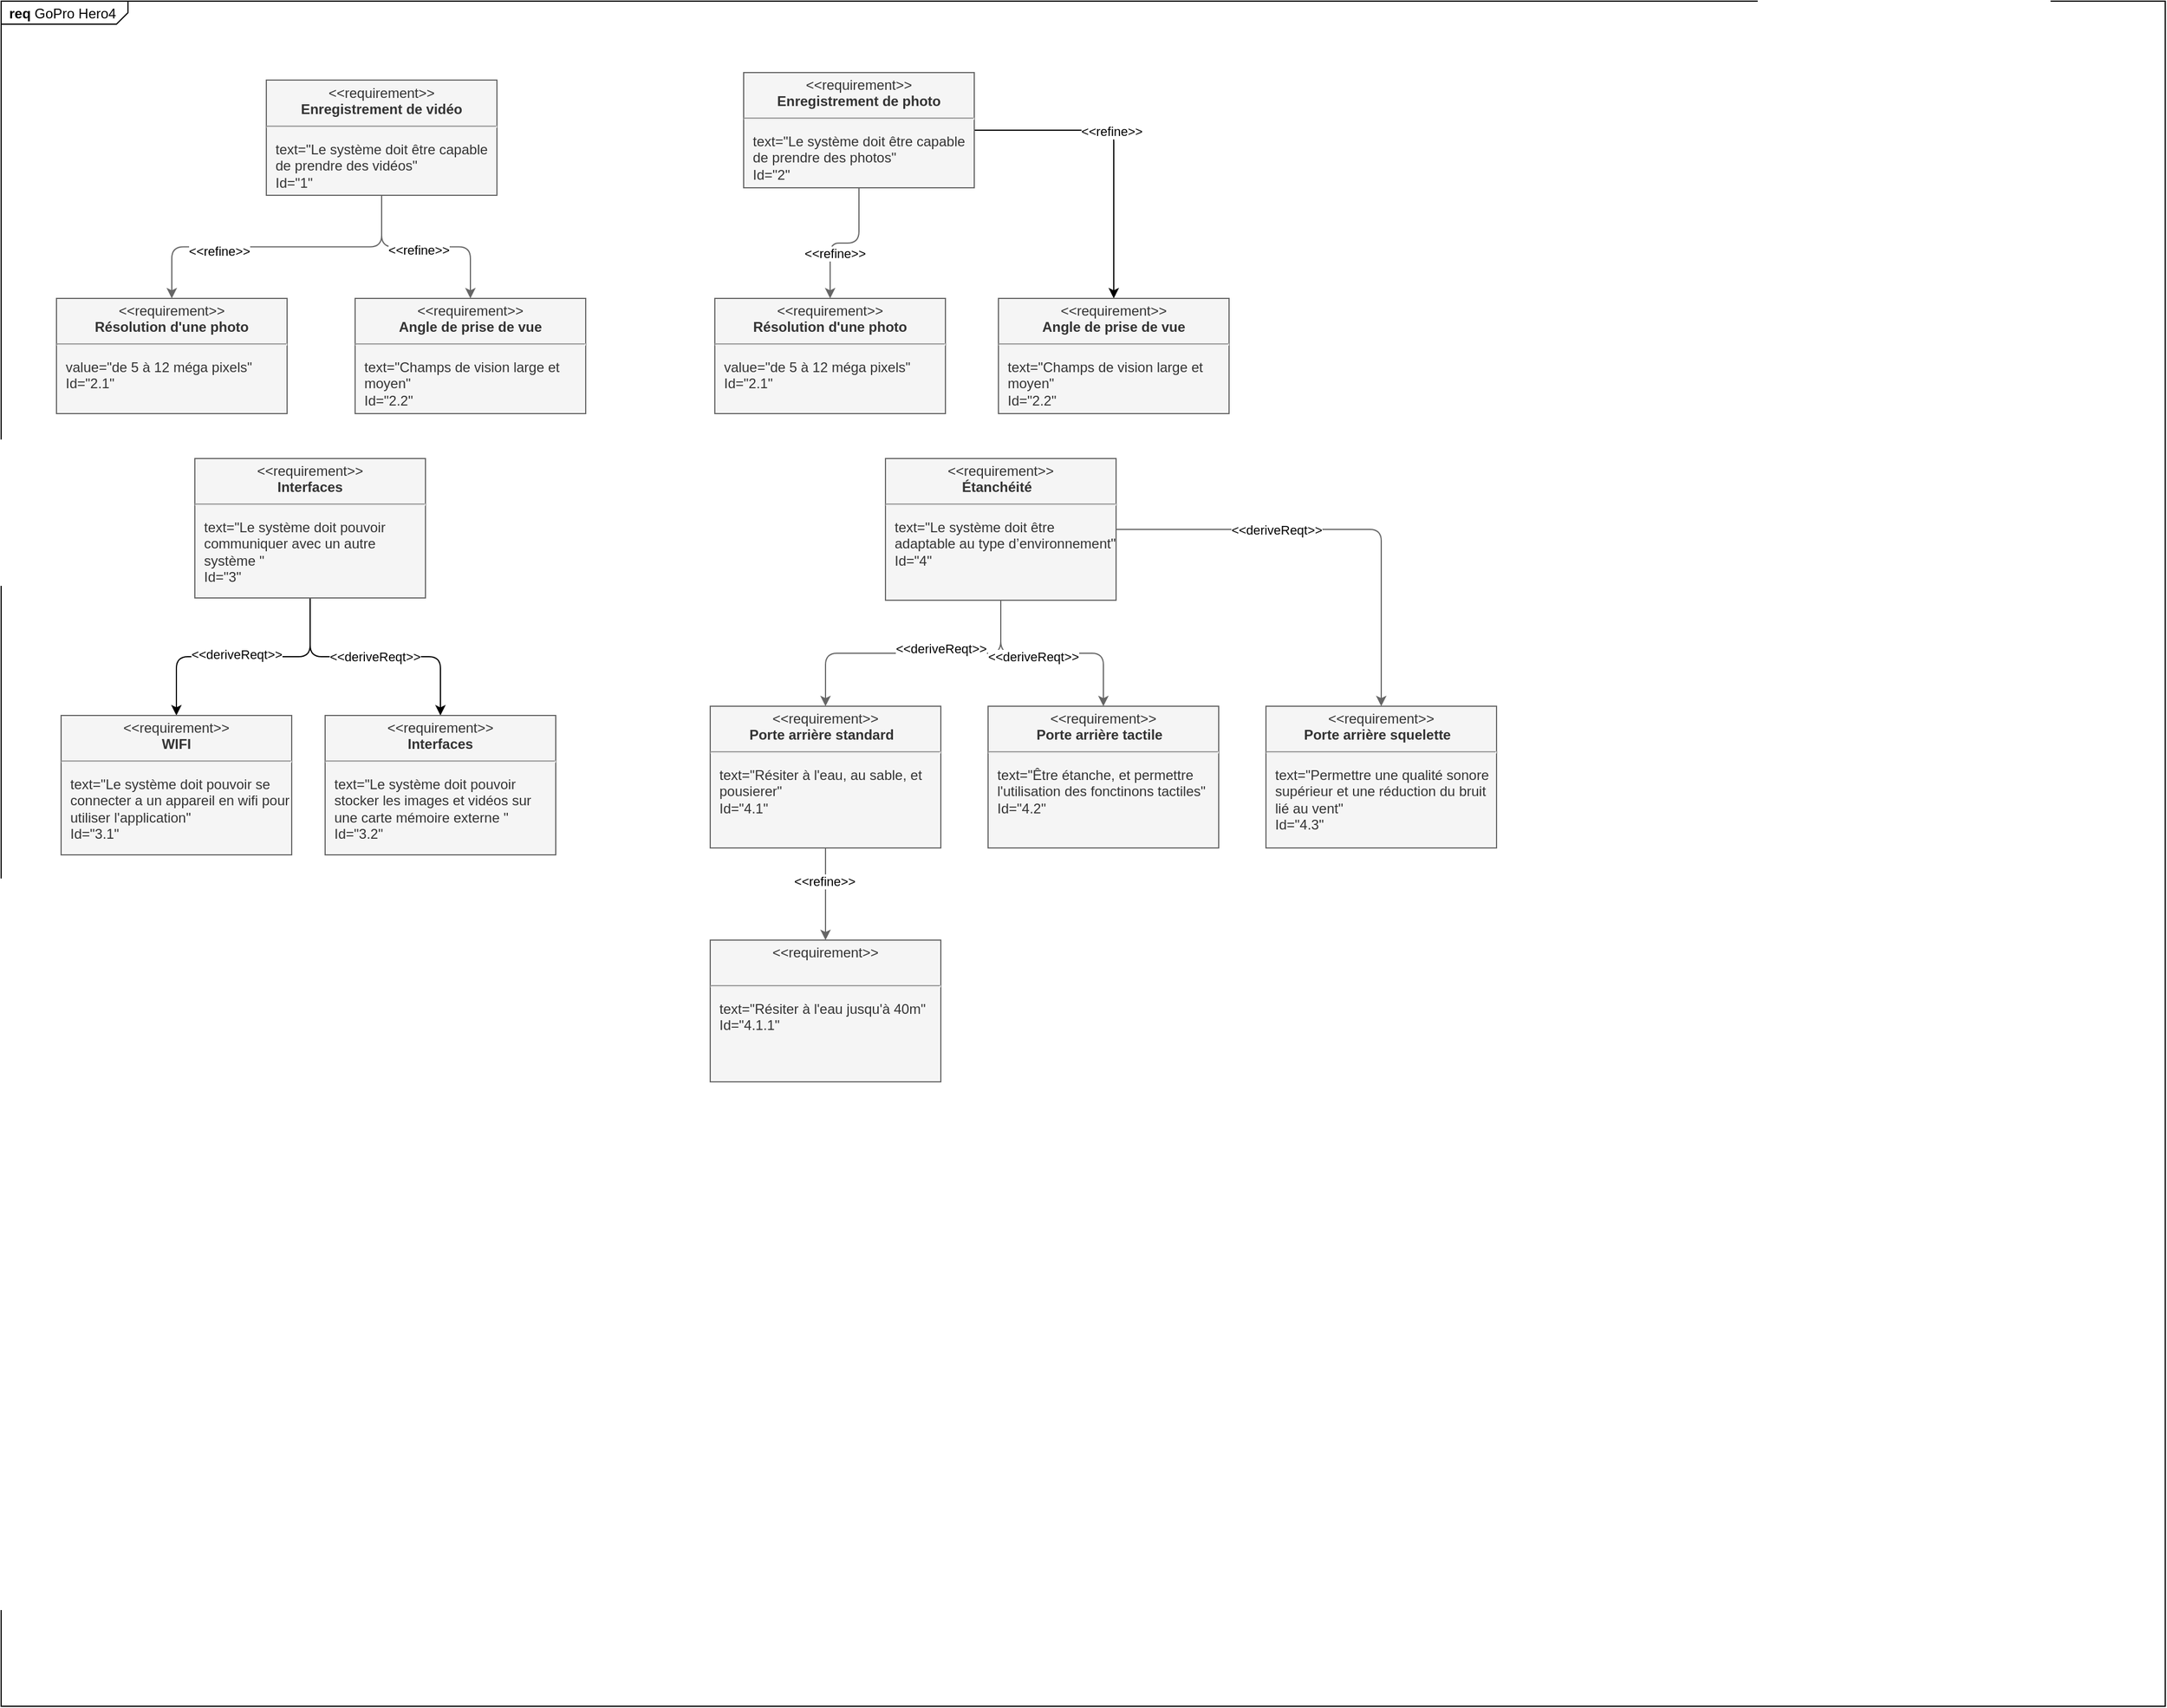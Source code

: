 <mxfile version="20.5.1" type="github">
  <diagram id="C5RBs43oDa-KdzZeNtuy" name="Page-1">
    <mxGraphModel dx="958" dy="582" grid="0" gridSize="10" guides="1" tooltips="1" connect="1" arrows="1" fold="1" page="1" pageScale="1" pageWidth="1169" pageHeight="827" math="0" shadow="0">
      <root>
        <mxCell id="WIyWlLk6GJQsqaUBKTNV-0" />
        <mxCell id="WIyWlLk6GJQsqaUBKTNV-1" parent="WIyWlLk6GJQsqaUBKTNV-0" />
        <mxCell id="ELqKi8mQ-WgYYUr_jMLe-0" value="&lt;p style=&quot;margin:0px;margin-top:4px;margin-left:7px;text-align:left;&quot;&gt;&lt;b style=&quot;&quot;&gt;req&lt;/b&gt;&amp;nbsp;GoPro Hero4&lt;/p&gt;" style="html=1;shape=mxgraph.sysml.package;overflow=fill;labelX=110;strokeWidth=1;align=center;fillStyle=auto;" parent="WIyWlLk6GJQsqaUBKTNV-1" vertex="1">
          <mxGeometry x="15" y="34" width="1877" height="1480" as="geometry" />
        </mxCell>
        <mxCell id="Wrytnn33GgdVoqecjcuj-0" value="&lt;p style=&quot;margin:0px;margin-top:4px;text-align:center;&quot;&gt;&amp;lt;&amp;lt;requirement&amp;gt;&amp;gt;&lt;br&gt;&lt;b&gt;Enregistrement de vidéo&lt;/b&gt;&lt;br&gt;&lt;/p&gt;&lt;hr&gt;&lt;p&gt;&lt;/p&gt;&lt;p style=&quot;margin:0px;margin-left:8px;text-align:left;&quot;&gt;text=&quot;Le système doit être capable de prendre des vidéos&quot;&lt;br&gt;Id=&quot;1&quot;&lt;/p&gt;" style="shape=rect;overflow=fill;html=1;whiteSpace=wrap;align=center;strokeWidth=1;fillColor=#f5f5f5;fontColor=#333333;strokeColor=#666666;" vertex="1" parent="WIyWlLk6GJQsqaUBKTNV-1">
          <mxGeometry x="245" y="102.5" width="200" height="100" as="geometry" />
        </mxCell>
        <mxCell id="Wrytnn33GgdVoqecjcuj-4" value="" style="rounded=1;orthogonalLoop=1;jettySize=auto;html=1;fillColor=#f5f5f5;strokeColor=#666666;edgeStyle=orthogonalEdgeStyle;" edge="1" parent="WIyWlLk6GJQsqaUBKTNV-1" source="Wrytnn33GgdVoqecjcuj-1" target="Wrytnn33GgdVoqecjcuj-3">
          <mxGeometry relative="1" as="geometry" />
        </mxCell>
        <mxCell id="Wrytnn33GgdVoqecjcuj-7" value="&amp;lt;&amp;lt;refine&amp;gt;&amp;gt;" style="edgeLabel;html=1;align=center;verticalAlign=middle;resizable=0;points=[];labelBackgroundColor=default;" vertex="1" connectable="0" parent="Wrytnn33GgdVoqecjcuj-4">
          <mxGeometry x="0.37" y="4" relative="1" as="geometry">
            <mxPoint y="-1" as="offset" />
          </mxGeometry>
        </mxCell>
        <mxCell id="Wrytnn33GgdVoqecjcuj-9" value="" style="rounded=1;orthogonalLoop=1;jettySize=auto;html=1;edgeStyle=orthogonalEdgeStyle;" edge="1" parent="WIyWlLk6GJQsqaUBKTNV-1" source="Wrytnn33GgdVoqecjcuj-1" target="Wrytnn33GgdVoqecjcuj-8">
          <mxGeometry relative="1" as="geometry" />
        </mxCell>
        <mxCell id="Wrytnn33GgdVoqecjcuj-10" value="&amp;lt;&amp;lt;refine&amp;gt;&amp;gt;" style="edgeLabel;html=1;align=center;verticalAlign=middle;resizable=0;points=[];" vertex="1" connectable="0" parent="Wrytnn33GgdVoqecjcuj-9">
          <mxGeometry x="-0.09" y="-2" relative="1" as="geometry">
            <mxPoint as="offset" />
          </mxGeometry>
        </mxCell>
        <mxCell id="Wrytnn33GgdVoqecjcuj-1" value="&lt;p style=&quot;margin:0px;margin-top:4px;text-align:center;&quot;&gt;&amp;lt;&amp;lt;requirement&amp;gt;&amp;gt;&lt;br&gt;&lt;b&gt;Enregistrement de photo&lt;/b&gt;&lt;br&gt;&lt;/p&gt;&lt;hr&gt;&lt;p&gt;&lt;/p&gt;&lt;p style=&quot;margin:0px;margin-left:8px;text-align:left;&quot;&gt;text=&quot;Le système doit être capable de prendre des photos&quot;&lt;br&gt;Id=&quot;2&quot;&lt;br&gt;&lt;/p&gt;" style="shape=rect;overflow=fill;html=1;whiteSpace=wrap;align=center;strokeWidth=1;fillColor=#f5f5f5;fontColor=#333333;strokeColor=#666666;" vertex="1" parent="WIyWlLk6GJQsqaUBKTNV-1">
          <mxGeometry x="659" y="96" width="200" height="100" as="geometry" />
        </mxCell>
        <mxCell id="Wrytnn33GgdVoqecjcuj-3" value="&lt;p style=&quot;margin:0px;margin-top:4px;text-align:center;&quot;&gt;&amp;lt;&amp;lt;requirement&amp;gt;&amp;gt;&lt;br&gt;&lt;b&gt;Résolution d&#39;une photo&lt;/b&gt;&lt;br&gt;&lt;/p&gt;&lt;hr&gt;&lt;p&gt;&lt;/p&gt;&lt;p style=&quot;margin:0px;margin-left:8px;text-align:left;&quot;&gt;value=&quot;de 5 à 12 méga pixels&quot;&lt;br&gt;Id=&quot;2.1&quot;&lt;br&gt;&lt;/p&gt;" style="shape=rect;overflow=fill;html=1;whiteSpace=wrap;align=center;strokeWidth=1;fillColor=#f5f5f5;fontColor=#333333;strokeColor=#666666;" vertex="1" parent="WIyWlLk6GJQsqaUBKTNV-1">
          <mxGeometry x="634" y="292" width="200" height="100" as="geometry" />
        </mxCell>
        <mxCell id="Wrytnn33GgdVoqecjcuj-31" value="" style="edgeStyle=orthogonalEdgeStyle;shape=connector;rounded=1;orthogonalLoop=1;jettySize=auto;html=1;labelBackgroundColor=default;strokeColor=#666666;fontFamily=Helvetica;fontSize=11;fontColor=default;endArrow=classic;fillColor=#f5f5f5;" edge="1" parent="WIyWlLk6GJQsqaUBKTNV-1" source="Wrytnn33GgdVoqecjcuj-5" target="Wrytnn33GgdVoqecjcuj-30">
          <mxGeometry relative="1" as="geometry" />
        </mxCell>
        <mxCell id="Wrytnn33GgdVoqecjcuj-41" value="&amp;lt;&amp;lt;deriveReqt&amp;gt;&amp;gt;" style="edgeLabel;html=1;align=center;verticalAlign=middle;resizable=0;points=[];fontSize=11;fontFamily=Helvetica;fontColor=default;" vertex="1" connectable="0" parent="Wrytnn33GgdVoqecjcuj-31">
          <mxGeometry x="-0.192" y="-4" relative="1" as="geometry">
            <mxPoint as="offset" />
          </mxGeometry>
        </mxCell>
        <mxCell id="Wrytnn33GgdVoqecjcuj-33" value="" style="edgeStyle=orthogonalEdgeStyle;shape=connector;rounded=1;orthogonalLoop=1;jettySize=auto;html=1;labelBackgroundColor=default;strokeColor=#666666;fontFamily=Helvetica;fontSize=11;fontColor=default;endArrow=classic;fillColor=#f5f5f5;" edge="1" parent="WIyWlLk6GJQsqaUBKTNV-1" source="Wrytnn33GgdVoqecjcuj-5" target="Wrytnn33GgdVoqecjcuj-32">
          <mxGeometry relative="1" as="geometry" />
        </mxCell>
        <mxCell id="Wrytnn33GgdVoqecjcuj-42" value="&amp;lt;&amp;lt;deriveReqt&amp;gt;&amp;gt;" style="edgeLabel;html=1;align=center;verticalAlign=middle;resizable=0;points=[];fontSize=11;fontFamily=Helvetica;fontColor=default;" vertex="1" connectable="0" parent="Wrytnn33GgdVoqecjcuj-33">
          <mxGeometry x="-0.188" y="-3" relative="1" as="geometry">
            <mxPoint as="offset" />
          </mxGeometry>
        </mxCell>
        <mxCell id="Wrytnn33GgdVoqecjcuj-35" value="" style="edgeStyle=orthogonalEdgeStyle;shape=connector;rounded=1;orthogonalLoop=1;jettySize=auto;html=1;labelBackgroundColor=default;strokeColor=#666666;fontFamily=Helvetica;fontSize=11;fontColor=default;endArrow=classic;fillColor=#f5f5f5;" edge="1" parent="WIyWlLk6GJQsqaUBKTNV-1" source="Wrytnn33GgdVoqecjcuj-5" target="Wrytnn33GgdVoqecjcuj-34">
          <mxGeometry relative="1" as="geometry" />
        </mxCell>
        <mxCell id="Wrytnn33GgdVoqecjcuj-43" value="&amp;lt;&amp;lt;deriveReqt&amp;gt;&amp;gt;" style="edgeLabel;html=1;align=center;verticalAlign=middle;resizable=0;points=[];fontSize=11;fontFamily=Helvetica;fontColor=default;" vertex="1" connectable="0" parent="Wrytnn33GgdVoqecjcuj-35">
          <mxGeometry x="-0.276" relative="1" as="geometry">
            <mxPoint as="offset" />
          </mxGeometry>
        </mxCell>
        <mxCell id="Wrytnn33GgdVoqecjcuj-5" value="&lt;p style=&quot;margin:0px;margin-top:4px;text-align:center;&quot;&gt;&amp;lt;&amp;lt;requirement&amp;gt;&amp;gt;&lt;br&gt;&lt;b&gt;Étanchéité&amp;nbsp;&amp;nbsp;&lt;/b&gt;&lt;br&gt;&lt;/p&gt;&lt;hr&gt;&lt;p&gt;&lt;/p&gt;&lt;p style=&quot;margin:0px;margin-left:8px;text-align:left;&quot;&gt;text=&quot;Le système doit être adaptable au type d’environnement&quot;&lt;br&gt;Id=&quot;4&quot;&lt;/p&gt;" style="shape=rect;overflow=fill;html=1;whiteSpace=wrap;align=center;strokeWidth=1;fillColor=#f5f5f5;fontColor=#333333;strokeColor=#666666;" vertex="1" parent="WIyWlLk6GJQsqaUBKTNV-1">
          <mxGeometry x="782" y="431" width="200" height="123" as="geometry" />
        </mxCell>
        <mxCell id="Wrytnn33GgdVoqecjcuj-26" value="" style="edgeStyle=orthogonalEdgeStyle;rounded=1;orthogonalLoop=1;jettySize=auto;html=1;exitX=0.5;exitY=1;exitDx=0;exitDy=0;" edge="1" parent="WIyWlLk6GJQsqaUBKTNV-1" source="Wrytnn33GgdVoqecjcuj-6" target="Wrytnn33GgdVoqecjcuj-24">
          <mxGeometry relative="1" as="geometry" />
        </mxCell>
        <mxCell id="Wrytnn33GgdVoqecjcuj-44" value="&amp;lt;&amp;lt;deriveReqt&amp;gt;&amp;gt;" style="edgeLabel;html=1;align=center;verticalAlign=middle;resizable=0;points=[];fontSize=11;fontFamily=Helvetica;fontColor=default;" vertex="1" connectable="0" parent="Wrytnn33GgdVoqecjcuj-26">
          <mxGeometry x="-0.361" y="-2" relative="1" as="geometry">
            <mxPoint x="-46" as="offset" />
          </mxGeometry>
        </mxCell>
        <mxCell id="Wrytnn33GgdVoqecjcuj-28" style="edgeStyle=orthogonalEdgeStyle;rounded=1;orthogonalLoop=1;jettySize=auto;html=1;exitX=0.5;exitY=1;exitDx=0;exitDy=0;entryX=0.5;entryY=0;entryDx=0;entryDy=0;" edge="1" parent="WIyWlLk6GJQsqaUBKTNV-1" source="Wrytnn33GgdVoqecjcuj-6" target="Wrytnn33GgdVoqecjcuj-27">
          <mxGeometry relative="1" as="geometry" />
        </mxCell>
        <mxCell id="Wrytnn33GgdVoqecjcuj-45" value="&amp;lt;&amp;lt;deriveReqt&amp;gt;&amp;gt;" style="edgeLabel;html=1;align=center;verticalAlign=middle;resizable=0;points=[];fontSize=11;fontFamily=Helvetica;fontColor=default;" vertex="1" connectable="0" parent="Wrytnn33GgdVoqecjcuj-28">
          <mxGeometry x="0.358" y="1" relative="1" as="geometry">
            <mxPoint x="-39" y="1" as="offset" />
          </mxGeometry>
        </mxCell>
        <mxCell id="Wrytnn33GgdVoqecjcuj-6" value="&lt;p style=&quot;margin:0px;margin-top:4px;text-align:center;&quot;&gt;&amp;lt;&amp;lt;requirement&amp;gt;&amp;gt;&lt;br&gt;&lt;b&gt;Interfaces&lt;/b&gt;&lt;/p&gt;&lt;hr&gt;&lt;p&gt;&lt;/p&gt;&lt;p style=&quot;margin:0px;margin-left:8px;text-align:left;&quot;&gt;text=&quot;Le système doit pouvoir communiquer avec un autre système &quot;&lt;br&gt;Id=&quot;3&quot;&lt;/p&gt;" style="shape=rect;overflow=fill;html=1;whiteSpace=wrap;align=center;strokeWidth=1;fillColor=#f5f5f5;fontColor=#333333;strokeColor=#666666;" vertex="1" parent="WIyWlLk6GJQsqaUBKTNV-1">
          <mxGeometry x="183" y="431" width="200" height="121" as="geometry" />
        </mxCell>
        <mxCell id="Wrytnn33GgdVoqecjcuj-8" value="&lt;p style=&quot;margin:0px;margin-top:4px;text-align:center;&quot;&gt;&amp;lt;&amp;lt;requirement&amp;gt;&amp;gt;&lt;br&gt;&lt;b&gt;Angle de prise de vue&lt;/b&gt;&lt;/p&gt;&lt;hr&gt;&lt;p&gt;&lt;/p&gt;&lt;p style=&quot;margin:0px;margin-left:8px;text-align:left;&quot;&gt;text=&quot;Champs de vision large et moyen&quot;&lt;br&gt;Id=&quot;2.2&quot;&lt;br&gt;&lt;/p&gt;" style="shape=rect;overflow=fill;html=1;whiteSpace=wrap;align=center;strokeWidth=1;fillColor=#f5f5f5;fontColor=#333333;strokeColor=#666666;" vertex="1" parent="WIyWlLk6GJQsqaUBKTNV-1">
          <mxGeometry x="880" y="292" width="200" height="100" as="geometry" />
        </mxCell>
        <mxCell id="Wrytnn33GgdVoqecjcuj-17" value="" style="rounded=1;orthogonalLoop=1;jettySize=auto;html=1;fillColor=#f5f5f5;strokeColor=#666666;exitX=0.5;exitY=1;exitDx=0;exitDy=0;edgeStyle=orthogonalEdgeStyle;" edge="1" parent="WIyWlLk6GJQsqaUBKTNV-1" target="Wrytnn33GgdVoqecjcuj-21" source="Wrytnn33GgdVoqecjcuj-0">
          <mxGeometry relative="1" as="geometry">
            <mxPoint x="350" y="444" as="sourcePoint" />
          </mxGeometry>
        </mxCell>
        <mxCell id="Wrytnn33GgdVoqecjcuj-18" value="&amp;lt;&amp;lt;refine&amp;gt;&amp;gt;" style="edgeLabel;html=1;align=center;verticalAlign=middle;resizable=0;points=[];labelBackgroundColor=default;" vertex="1" connectable="0" parent="Wrytnn33GgdVoqecjcuj-17">
          <mxGeometry x="0.37" y="4" relative="1" as="geometry">
            <mxPoint y="-1" as="offset" />
          </mxGeometry>
        </mxCell>
        <mxCell id="Wrytnn33GgdVoqecjcuj-19" value="" style="rounded=1;orthogonalLoop=1;jettySize=auto;html=1;entryX=0.5;entryY=0;entryDx=0;entryDy=0;exitX=0.5;exitY=1;exitDx=0;exitDy=0;strokeColor=#666666;fillColor=#f5f5f5;edgeStyle=orthogonalEdgeStyle;" edge="1" parent="WIyWlLk6GJQsqaUBKTNV-1" source="Wrytnn33GgdVoqecjcuj-0" target="Wrytnn33GgdVoqecjcuj-22">
          <mxGeometry relative="1" as="geometry">
            <mxPoint x="350" y="444" as="sourcePoint" />
            <mxPoint x="372" y="600" as="targetPoint" />
          </mxGeometry>
        </mxCell>
        <mxCell id="Wrytnn33GgdVoqecjcuj-20" value="&amp;lt;&amp;lt;refine&amp;gt;&amp;gt;" style="edgeLabel;html=1;align=center;verticalAlign=middle;resizable=0;points=[];" vertex="1" connectable="0" parent="Wrytnn33GgdVoqecjcuj-19">
          <mxGeometry x="-0.09" y="-2" relative="1" as="geometry">
            <mxPoint as="offset" />
          </mxGeometry>
        </mxCell>
        <mxCell id="Wrytnn33GgdVoqecjcuj-21" value="&lt;p style=&quot;margin:0px;margin-top:4px;text-align:center;&quot;&gt;&amp;lt;&amp;lt;requirement&amp;gt;&amp;gt;&lt;br&gt;&lt;b&gt;Résolution d&#39;une photo&lt;/b&gt;&lt;br&gt;&lt;/p&gt;&lt;hr&gt;&lt;p&gt;&lt;/p&gt;&lt;p style=&quot;margin:0px;margin-left:8px;text-align:left;&quot;&gt;value=&quot;de 5 à 12 méga pixels&quot;&lt;br&gt;Id=&quot;2.1&quot;&lt;br&gt;&lt;/p&gt;" style="shape=rect;overflow=fill;html=1;whiteSpace=wrap;align=center;strokeWidth=1;fillColor=#f5f5f5;fontColor=#333333;strokeColor=#666666;" vertex="1" parent="WIyWlLk6GJQsqaUBKTNV-1">
          <mxGeometry x="63" y="292" width="200" height="100" as="geometry" />
        </mxCell>
        <mxCell id="Wrytnn33GgdVoqecjcuj-22" value="&lt;p style=&quot;margin:0px;margin-top:4px;text-align:center;&quot;&gt;&amp;lt;&amp;lt;requirement&amp;gt;&amp;gt;&lt;br&gt;&lt;b&gt;Angle de prise de vue&lt;/b&gt;&lt;/p&gt;&lt;hr&gt;&lt;p&gt;&lt;/p&gt;&lt;p style=&quot;margin:0px;margin-left:8px;text-align:left;&quot;&gt;text=&quot;Champs de vision large et moyen&quot;&lt;br&gt;Id=&quot;2.2&quot;&lt;br&gt;&lt;/p&gt;" style="shape=rect;overflow=fill;html=1;whiteSpace=wrap;align=center;strokeWidth=1;fillColor=#f5f5f5;fontColor=#333333;strokeColor=#666666;" vertex="1" parent="WIyWlLk6GJQsqaUBKTNV-1">
          <mxGeometry x="322" y="292" width="200" height="100" as="geometry" />
        </mxCell>
        <mxCell id="Wrytnn33GgdVoqecjcuj-24" value="&lt;p style=&quot;margin:0px;margin-top:4px;text-align:center;&quot;&gt;&amp;lt;&amp;lt;requirement&amp;gt;&amp;gt;&lt;br&gt;&lt;b&gt;WIFI&lt;/b&gt;&lt;/p&gt;&lt;hr&gt;&lt;p&gt;&lt;/p&gt;&lt;p style=&quot;margin:0px;margin-left:8px;text-align:left;&quot;&gt;text=&quot;Le système doit pouvoir se connecter a un appareil en wifi pour utiliser l&#39;application&quot;&lt;br&gt;Id=&quot;3.1&quot;&lt;/p&gt;" style="shape=rect;overflow=fill;html=1;whiteSpace=wrap;align=center;strokeWidth=1;fillColor=#f5f5f5;fontColor=#333333;strokeColor=#666666;" vertex="1" parent="WIyWlLk6GJQsqaUBKTNV-1">
          <mxGeometry x="67" y="654" width="200" height="121" as="geometry" />
        </mxCell>
        <mxCell id="Wrytnn33GgdVoqecjcuj-27" value="&lt;p style=&quot;margin:0px;margin-top:4px;text-align:center;&quot;&gt;&amp;lt;&amp;lt;requirement&amp;gt;&amp;gt;&lt;br&gt;&lt;b&gt;Interfaces&lt;/b&gt;&lt;/p&gt;&lt;hr&gt;&lt;p&gt;&lt;/p&gt;&lt;p style=&quot;margin:0px;margin-left:8px;text-align:left;&quot;&gt;text=&quot;Le système doit pouvoir stocker les images et vidéos sur une carte mémoire externe &quot;&lt;br&gt;Id=&quot;3.2&quot;&lt;/p&gt;" style="shape=rect;overflow=fill;html=1;whiteSpace=wrap;align=center;strokeWidth=1;fillColor=#f5f5f5;fontColor=#333333;strokeColor=#666666;labelBackgroundColor=none;fillStyle=auto;" vertex="1" parent="WIyWlLk6GJQsqaUBKTNV-1">
          <mxGeometry x="296" y="654" width="200" height="121" as="geometry" />
        </mxCell>
        <mxCell id="Wrytnn33GgdVoqecjcuj-38" value="" style="edgeStyle=orthogonalEdgeStyle;shape=connector;rounded=1;orthogonalLoop=1;jettySize=auto;html=1;labelBackgroundColor=default;strokeColor=#666666;fontFamily=Helvetica;fontSize=11;fontColor=default;endArrow=classic;fillColor=#f5f5f5;" edge="1" parent="WIyWlLk6GJQsqaUBKTNV-1" source="Wrytnn33GgdVoqecjcuj-30" target="Wrytnn33GgdVoqecjcuj-37">
          <mxGeometry relative="1" as="geometry" />
        </mxCell>
        <mxCell id="Wrytnn33GgdVoqecjcuj-40" value="&amp;lt;&amp;lt;refine&amp;gt;&amp;gt;" style="edgeLabel;html=1;align=center;verticalAlign=middle;resizable=0;points=[];fontSize=11;fontFamily=Helvetica;fontColor=default;" vertex="1" connectable="0" parent="Wrytnn33GgdVoqecjcuj-38">
          <mxGeometry x="-0.271" y="-1" relative="1" as="geometry">
            <mxPoint as="offset" />
          </mxGeometry>
        </mxCell>
        <mxCell id="Wrytnn33GgdVoqecjcuj-30" value="&lt;p style=&quot;margin:0px;margin-top:4px;text-align:center;&quot;&gt;&amp;lt;&amp;lt;requirement&amp;gt;&amp;gt;&lt;br&gt;&lt;b&gt;Porte arrière standard&amp;nbsp;&amp;nbsp;&lt;/b&gt;&lt;br&gt;&lt;/p&gt;&lt;hr&gt;&lt;p&gt;&lt;/p&gt;&lt;p style=&quot;margin:0px;margin-left:8px;text-align:left;&quot;&gt;text=&quot;Résiter à l&#39;eau, au sable, et pousierer&quot;&lt;br&gt;Id=&quot;4.1&quot;&lt;/p&gt;" style="shape=rect;overflow=fill;html=1;whiteSpace=wrap;align=center;strokeWidth=1;fillColor=#f5f5f5;fontColor=#333333;strokeColor=#666666;" vertex="1" parent="WIyWlLk6GJQsqaUBKTNV-1">
          <mxGeometry x="630" y="646" width="200" height="123" as="geometry" />
        </mxCell>
        <mxCell id="Wrytnn33GgdVoqecjcuj-32" value="&lt;p style=&quot;margin:0px;margin-top:4px;text-align:center;&quot;&gt;&amp;lt;&amp;lt;requirement&amp;gt;&amp;gt;&lt;br&gt;&lt;b&gt;Porte arrière tactile&amp;nbsp;&amp;nbsp;&lt;/b&gt;&lt;br&gt;&lt;/p&gt;&lt;hr&gt;&lt;p&gt;&lt;/p&gt;&lt;p style=&quot;margin:0px;margin-left:8px;text-align:left;&quot;&gt;text=&quot;Être étanche, et permettre l&#39;utilisation des fonctinons tactiles&quot;&lt;br&gt;Id=&quot;4.2&quot;&lt;/p&gt;" style="shape=rect;overflow=fill;html=1;whiteSpace=wrap;align=center;strokeWidth=1;fillColor=#f5f5f5;fontColor=#333333;strokeColor=#666666;" vertex="1" parent="WIyWlLk6GJQsqaUBKTNV-1">
          <mxGeometry x="871" y="646" width="200" height="123" as="geometry" />
        </mxCell>
        <mxCell id="Wrytnn33GgdVoqecjcuj-34" value="&lt;p style=&quot;margin:0px;margin-top:4px;text-align:center;&quot;&gt;&amp;lt;&amp;lt;requirement&amp;gt;&amp;gt;&lt;br&gt;&lt;b&gt;Porte arrière squelette&amp;nbsp;&amp;nbsp;&lt;/b&gt;&lt;br&gt;&lt;/p&gt;&lt;hr&gt;&lt;p&gt;&lt;/p&gt;&lt;p style=&quot;margin:0px;margin-left:8px;text-align:left;&quot;&gt;text=&quot;Permettre une qualité sonore supérieur et une réduction du bruit lié au vent&quot;&lt;br&gt;Id=&quot;4.3&quot;&lt;/p&gt;" style="shape=rect;overflow=fill;html=1;whiteSpace=wrap;align=center;strokeWidth=1;fillColor=#f5f5f5;fontColor=#333333;strokeColor=#666666;" vertex="1" parent="WIyWlLk6GJQsqaUBKTNV-1">
          <mxGeometry x="1112" y="646" width="200" height="123" as="geometry" />
        </mxCell>
        <mxCell id="Wrytnn33GgdVoqecjcuj-37" value="&lt;p style=&quot;margin:0px;margin-top:4px;text-align:center;&quot;&gt;&amp;lt;&amp;lt;requirement&amp;gt;&amp;gt;&lt;br&gt;&lt;b&gt;&amp;nbsp;&amp;nbsp;&lt;/b&gt;&lt;br&gt;&lt;/p&gt;&lt;hr&gt;&lt;p&gt;&lt;/p&gt;&lt;p style=&quot;margin:0px;margin-left:8px;text-align:left;&quot;&gt;text=&quot;Résiter à l&#39;eau jusqu&#39;à 40m&quot;&lt;br&gt;Id=&quot;4.1.1&quot;&lt;/p&gt;" style="shape=rect;overflow=fill;html=1;whiteSpace=wrap;align=center;strokeWidth=1;fillColor=#f5f5f5;fontColor=#333333;strokeColor=#666666;" vertex="1" parent="WIyWlLk6GJQsqaUBKTNV-1">
          <mxGeometry x="630" y="849" width="200" height="123" as="geometry" />
        </mxCell>
      </root>
    </mxGraphModel>
  </diagram>
</mxfile>
